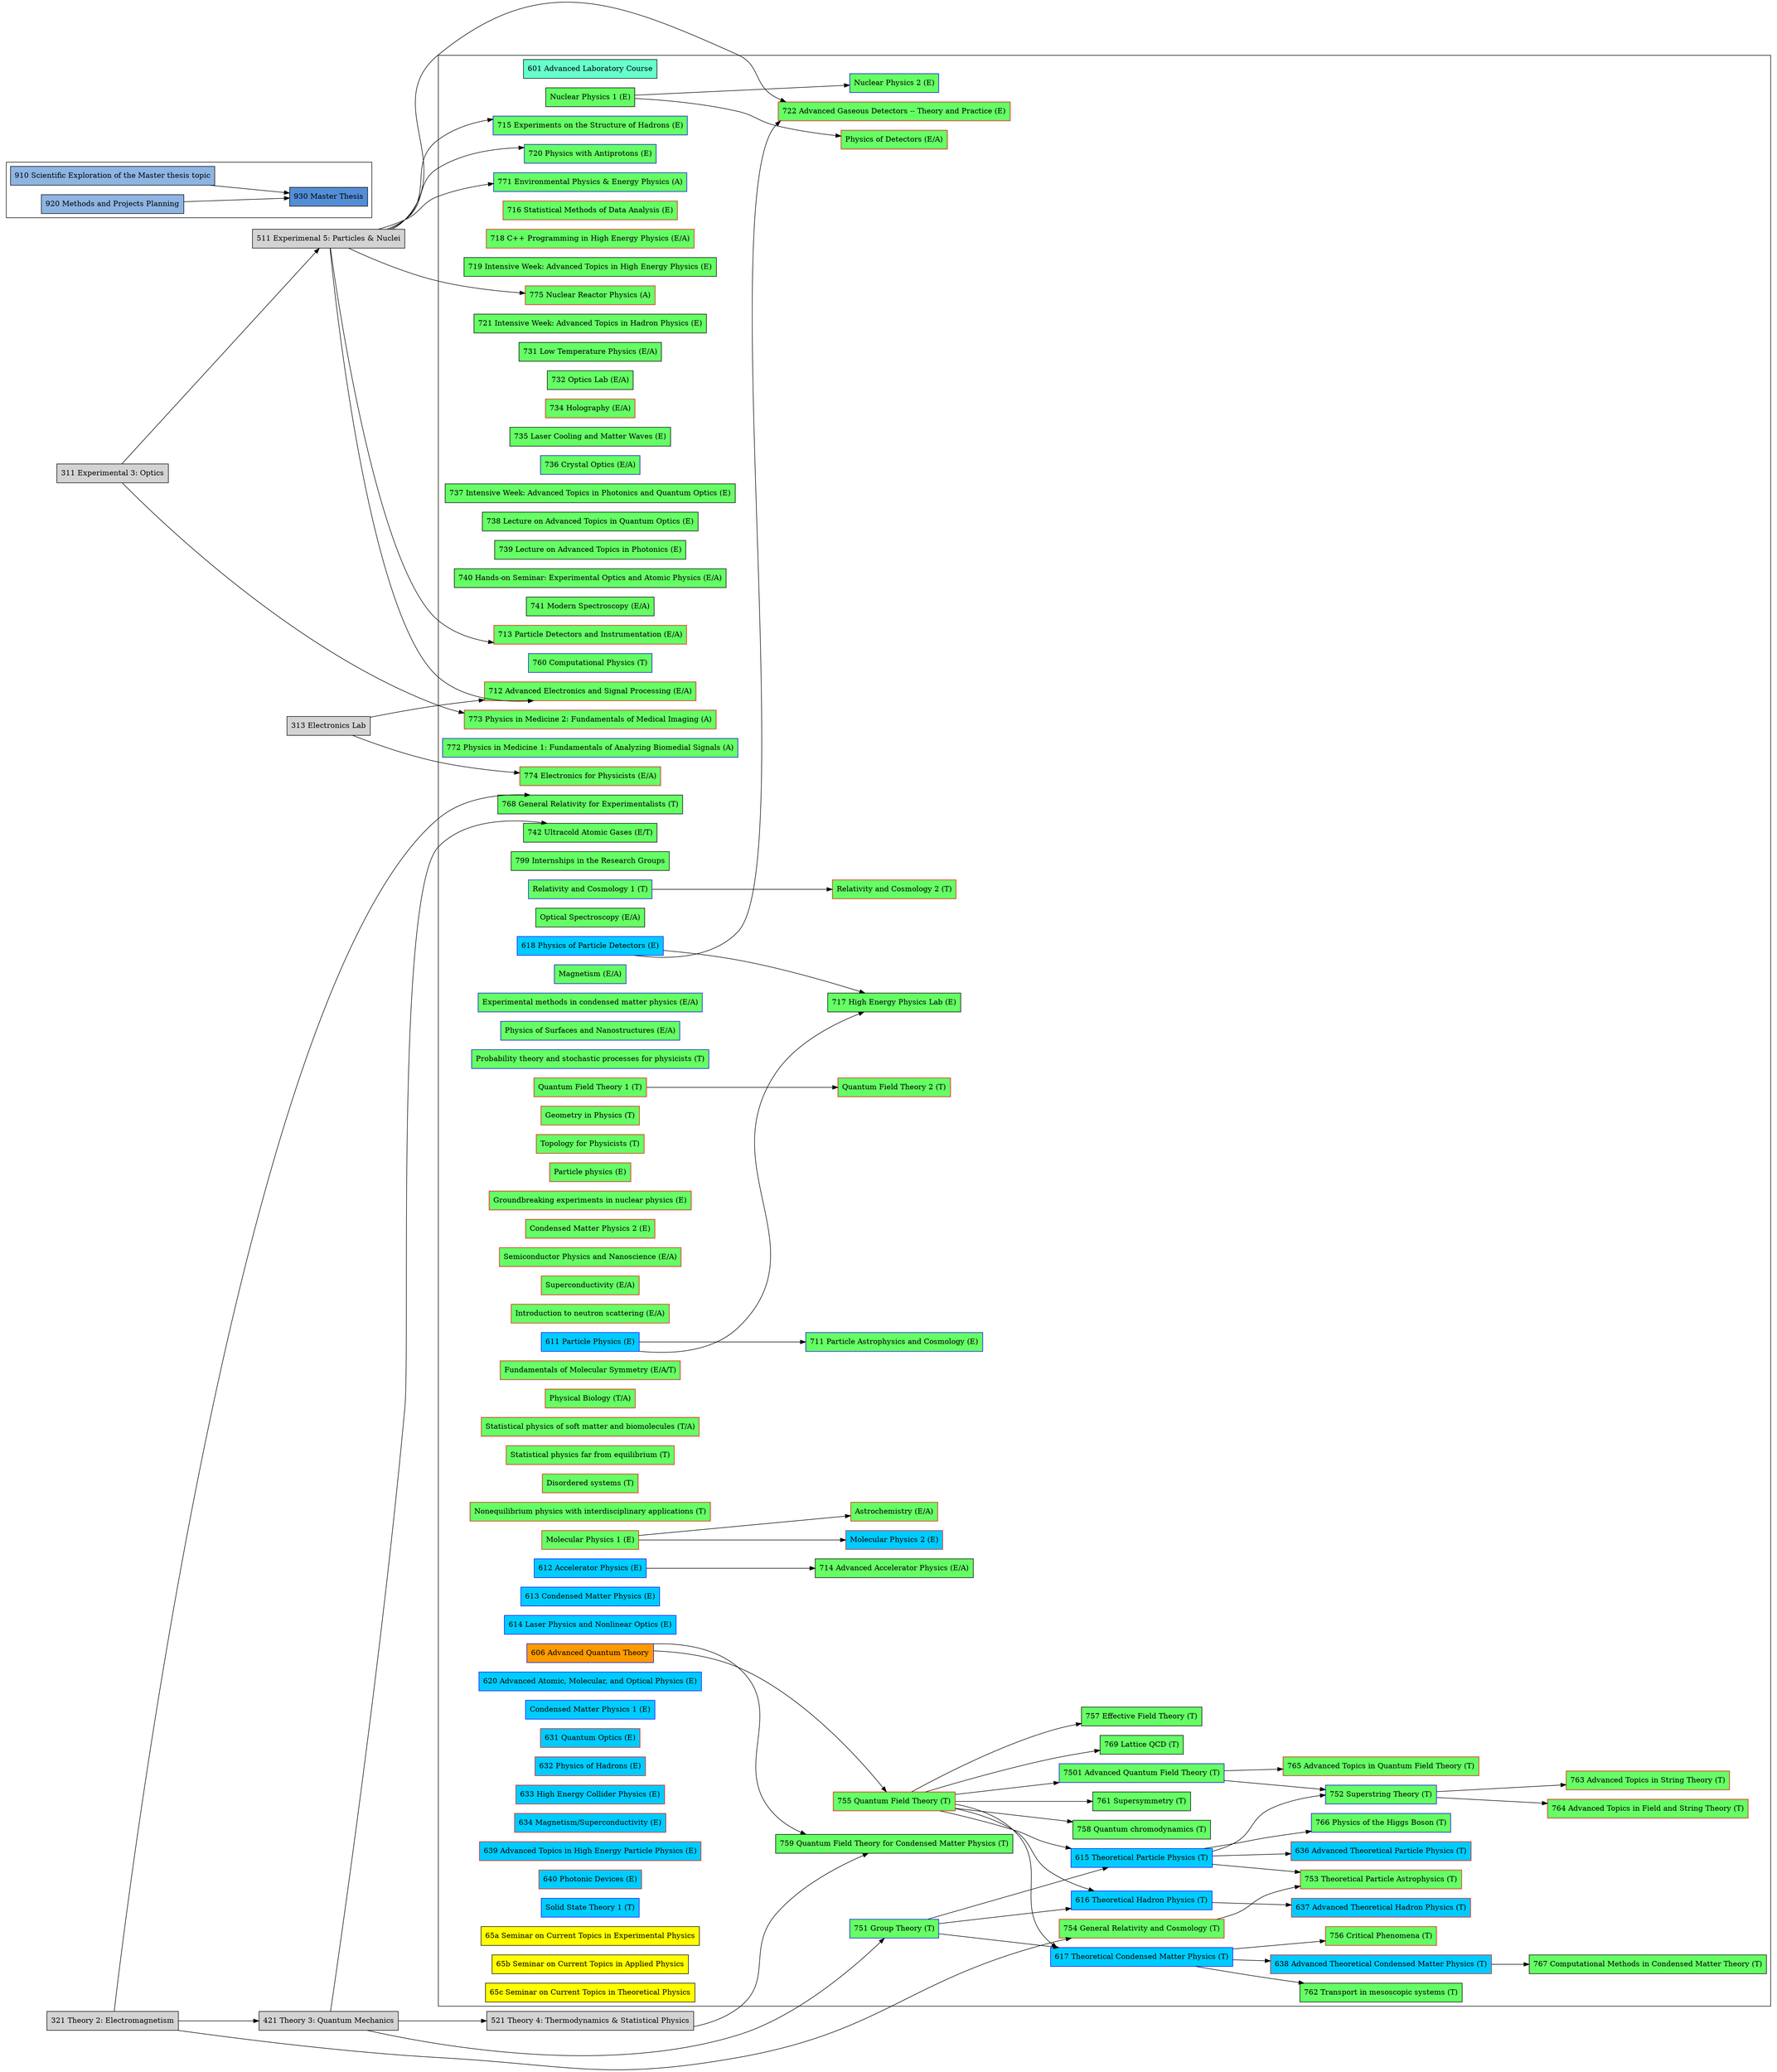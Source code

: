 // Copyright © 2015 Martin Ueding <dev@martin-ueding.de>

digraph {
    //nodesep = .50
    ranksep = 1.0
    overlap = false
    splines = true
    rankdir = LR

    node [shape=box style=filled]

    {
        311 [label="311 Experimental 3: Optics"]
        313 [label="313 Electronics Lab"]
        321 [label="321 Theory 2: Electromagnetism"]
        421 [label="421 Theory 3: Quantum Mechanics"]
        511 [label="511 Experimenal 5: Particles & Nuclei"]
        521 [label="521 Theory 4: Thermodynamics & Statistical Physics"]

        311 -> 511
        321 -> 421
        421 -> 521
    }

    subgraph cluster_course_phase {
        601 [label="601 Advanced Laboratory Course" fillcolor="#66FFCC"]

        {
            node[fillcolor="#FF9A00"]

            606 [label="606 Advanced Quantum Theory" color=blue]
        }

        // Elective Advanced Lectures
        {
            node[fillcolor="#65FF65"]

            711 [label="711 Particle Astrophysics and Cosmology (E)" color=blue]
            712 [label="712 Advanced Electronics and Signal Processing (E/A)" color=red]
            713 [label="713 Particle Detectors and Instrumentation (E/A)" color=red]
            714 [label="714 Advanced Accelerator Physics (E/A)"]
            715 [label="715 Experiments on the Structure of Hadrons (E)" color=blue]
            716 [label="716 Statistical Methods of Data Analysis (E)" color=red]
            717 [label="717 High Energy Physics Lab (E)"]
            718 [label="718 C++ Programming in High Energy Physics (E/A)" color=red]
            719 [label="719 Intensive Week: Advanced Topics in High Energy Physics (E)"]
            720 [label="720 Physics with Antiprotons (E)" color=blue]
            721 [label="721 Intensive Week: Advanced Topics in Hadron Physics (E)"]
            722 [label="722 Advanced Gaseous Detectors -- Theory and Practice (E)" color=red]
            731 [label="731 Low Temperature Physics (E/A)"]
            732 [label="732 Optics Lab (E/A)"]
            734 [label="734 Holography (E/A)" color=red]
            735 [label="735 Laser Cooling and Matter Waves (E)"]
            736 [label="736 Crystal Optics (E/A)" color=blue]
            737 [label="737 Intensive Week: Advanced Topics in Photonics and Quantum Optics (E)"]
            738 [label="738 Lecture on Advanced Topics in Quantum Optics (E)"]
            739 [label="739 Lecture on Advanced Topics in Photonics (E)"]
            740 [label="740 Hands-on Seminar: Experimental Optics and Atomic Physics (E/A)"]
            741 [label="741 Modern Spectroscopy (E/A)"]
            742 [label="742 Ultracold Atomic Gases (E/T)"]
            7501 [label="7501 Advanced Quantum Field Theory (T)" color=blue]
            751 [label="751 Group Theory (T)" color=blue]
            752 [label="752 Superstring Theory (T)" color=blue]
            753 [label="753 Theoretical Particle Astrophysics (T)" color=red]
            754 [label="754 General Relativity and Cosmology (T)" color=red]
            755 [label="755 Quantum Field Theory (T)" color=red]
            756 [label="756 Critical Phenomena (T)" color=red]
            757 [label="757 Effective Field Theory (T)"]
            758 [label="758 Quantum chromodynamics (T)"]
            759 [label="759 Quantum Field Theory for Condensed Matter Physics (T)"]
            760 [label="760 Computational Physics (T)" color=blue]
            761 [label="761 Supersymmetry (T)"]
            762 [label="762 Transport in mesoscopic systems (T)"]
            763 [label="763 Advanced Topics in String Theory (T)" color=red]
            764 [label="764 Advanced Topics in Field and String Theory (T)" color=red]
            765 [label="765 Advanced Topics in Quantum Field Theory (T)" color=red]
            766 [label="766 Physics of the Higgs Boson (T)" color=blue]
            767 [label="767 Computational Methods in Condensed Matter Theory (T)"]
            768 [label="768 General Relativity for Experimentalists (T)"]
            769 [label="769 Lattice QCD (T)"]
            771 [label="771 Environmental Physics & Energy Physics (A)" color=blue]
            772 [label="772 Physics in Medicine 1: Fundamentals of Analyzing Biomedial Signals (A)" color=blue]
            773 [label="773 Physics in Medicine 2: Fundamentals of Medical Imaging (A)" color=red]
            774 [label="774 Electronics for Physicists (E/A)" color=red]
            775 [label="775 Nuclear Reactor Physics (A)" color=red]
            799 [label="799 Internships in the Research Groups"]
        }


        // Elective Advanced Lectures: BCGS Courses
        {
            node[fillcolor="#65FF65"]

            "Nuclear Physics 1 (E)"
            "Optical Spectroscopy (E/A)"

            // Winter
            {
                node[color=blue]

                "Relativity and Cosmology 1 (T)"
                "Nuclear Physics 1 (E)" -> "Nuclear Physics 2 (E)"
                "Magnetism (E/A)"
                "Experimental methods in condensed matter physics (E/A)"
                "Physics of Surfaces and Nanostructures (E/A)"
                "Probability theory and stochastic processes for physicists (T)"
            }

            // Summer
            {
                node[color=red]

                "Relativity and Cosmology 1 (T)" -> "Relativity and Cosmology 2 (T)"
                "Quantum Field Theory 1 (T)" -> "Quantum Field Theory 2 (T)"
                "Geometry in Physics (T)"
                "Topology for Physicists (T)"
                "Nuclear Physics 1 (E)" -> "Physics of Detectors (E/A)"
                "Particle physics (E)"
                "Groundbreaking experiments in nuclear physics (E)"
                "Condensed Matter Physics 2 (E)"
                "Semiconductor Physics and Nanoscience (E/A)"
                "Superconductivity (E/A)"
                "Introduction to neutron scattering (E/A)"
                MolPhys1 -> "Astrochemistry (E/A)"
                "Fundamentals of Molecular Symmetry (E/A/T)"
                "Physical Biology (T/A)"
                "Statistical physics of soft matter and biomolecules (T/A)"
                "Statistical physics far from equilibrium (T)"
                "Disordered systems (T)"
                "Nonequilibrium physics with interdisciplinary applications (T)"
            }
        }

        // Specialization: Experimental Physics
        {
            node[fillcolor="#00CCFF" color=blue]

            611 [label="611 Particle Physics (E)"]
            612 [label="612 Accelerator Physics (E)"]
            613 [label="613 Condensed Matter Physics (E)"]
            614 [label="614 Laser Physics and Nonlinear Optics (E)"]
            618 [label="618 Physics of Particle Detectors (E)"]
            620 [label="620 Advanced Atomic, Molecular, and Optical Physics (E)"]
            CondMatter1 [label="Condensed Matter Physics 1 (E)"]
            MolPhys1 [label="Molecular Physics 1 (E)"]

        }

        // Specialization: Advanced Experimental Physics
        {
            node[fillcolor="#00CCFF", color=red]

            631 [label="631 Quantum Optics (E)"]
            632 [label="632 Physics of Hadrons (E)"]
            633 [label="633 High Energy Collider Physics (E)"]
            634 [label="634 Magnetism/Superconductivity (E)"]
            639 [label="639 Advanced Topics in High Energy Particle Physics (E)"]
            640 [label="640 Photonic Devices (E)"]
            MolPhys2 [label="Molecular Physics 2 (E)"]
        }

        // Specialization: Theoretical Physics
        {
            node[fillcolor="#00CCFF"]

            615 [label="615 Theoretical Particle Physics (T)" color=blue]
            616 [label="616 Theoretical Hadron Physics (T)" color=blue]
            617 [label="617 Theoretical Condensed Matter Physics (T)" color=blue]
            TheoSolidSt [label="Solid State Theory 1 (T)" color=blue]
        }

        // Specialization: Advanced Theoretical Physics
        {
            node[fillcolor="#00CCFF"]

            636 [label="636 Advanced Theoretical Particle Physics (T)" color=red]
            637 [label="637 Advanced Theoretical Hadron Physics (T)" color=red]
            638 [label="638 Advanced Theoretical Condensed Matter Physics (T)" color=red]
        }


        // Seminar
        {
            node[fillcolor="#FFFF00"]

            "65a" [label="65a Seminar on Current Topics in Experimental Physics"]
            "65b" [label="65b Seminar on Current Topics in Applied Physics"]
            "65c" [label="65c Seminar on Current Topics in Theoretical Physics"]
        }
    }

    subgraph cluster_research_phase {
        // Thesis Preparation
        {
            node[fillcolor="#8DB4E2"]

            910 [label="910 Scientific Exploration of the Master thesis topic"]
            920 [label="920 Methods and Projects Planning"]
        }

        // Thesis
        {
            node[fillcolor="#538DD5"]

            930 [label="930 Master Thesis"]
        }

        910, 920 -> 930
    }

    755, 751 -> 615
    755, 751 -> 616
    755, 751 -> 617

    615 -> 636
    616 -> 637
    617 -> 638

    611 -> 711
    511 -> 715
    611, 618 -> 717
    511 -> 720
    511, 618 -> 722
    313, 511 -> 712
    511 -> 713
    612 -> 714
    511 -> 771
    311 -> 773
    313 -> 774
    511 -> 775
    421 -> 742
    421 -> 751
    7501, 615 -> 752
    754, 615 -> 753
    321 -> 754
    606 -> 755
    617 -> 756
    755 -> 757
    755 -> 758
    606, 521 -> 759
    755 -> 761
    617 -> 762
    752 -> 763
    752 -> 764
    7501 -> 765
    615 -> 766
    755 -> 7501
    638 -> 767
    321 -> 768
    755 -> 769

    MolPhys1 -> MolPhys2
}

// vim: autoindent
